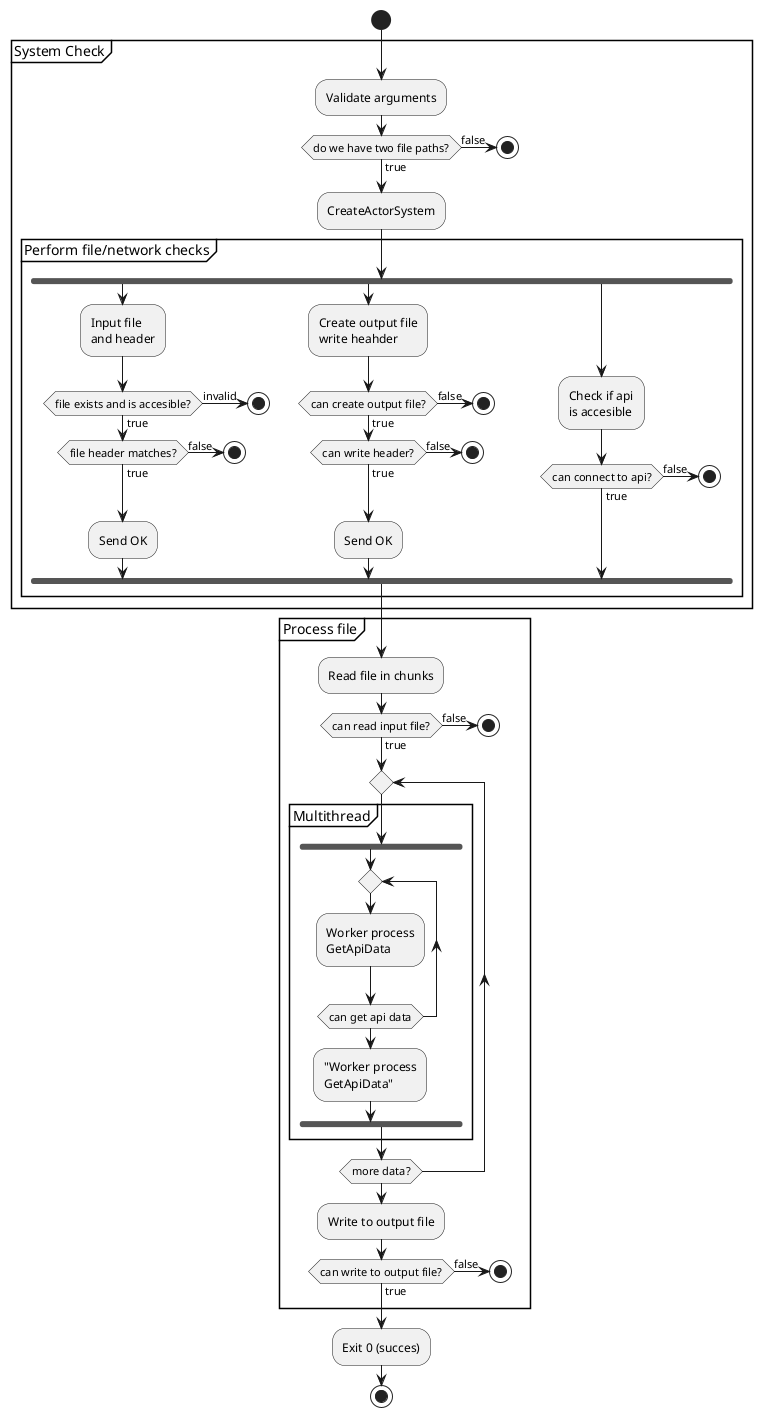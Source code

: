 @startuml

start
partition "System Check" {
:Validate arguments;
        if (do we have two file paths?) then (true)  
      else (false)
        stop
    endif
:CreateActorSystem;

partition "Perform file/network checks" {
  fork
    :Input file\nand header;
   if (file exists and is accesible?) then (true)
        if (file header matches?) then (true)  
      else (false)
        stop
    endif
       :Send OK;
      else (invalid)
        stop
    endif
  fork again
    :Create output file\nwrite heahder;
   if (can create output file?) then (true)
        if (can write header?) then (true)  
      else (false)
        stop
    endif
       :Send OK;
      else (false)
        stop
    endif

  fork again
    :Check if api\nis accesible ;
        if (can connect to api?) then (true)  
      else (false)
        stop
    endif
  end fork
}
}
partition "Process file"  {

:Read file in chunks;
        if (can read input file?) then (true)  
      else (false)
        stop
    endif

 repeat

partition Multithread {
 fork
repeat
:Worker process\nGetApiData;
repeat while (can get api data)
:"Worker process\nGetApiData";
  end fork
}

repeat while (more data?)
:Write to output file;
        if (can write to output file?) then (true)  
      else (false)
        stop
    endif

}

:Exit 0 (succes);

stop




@enduml